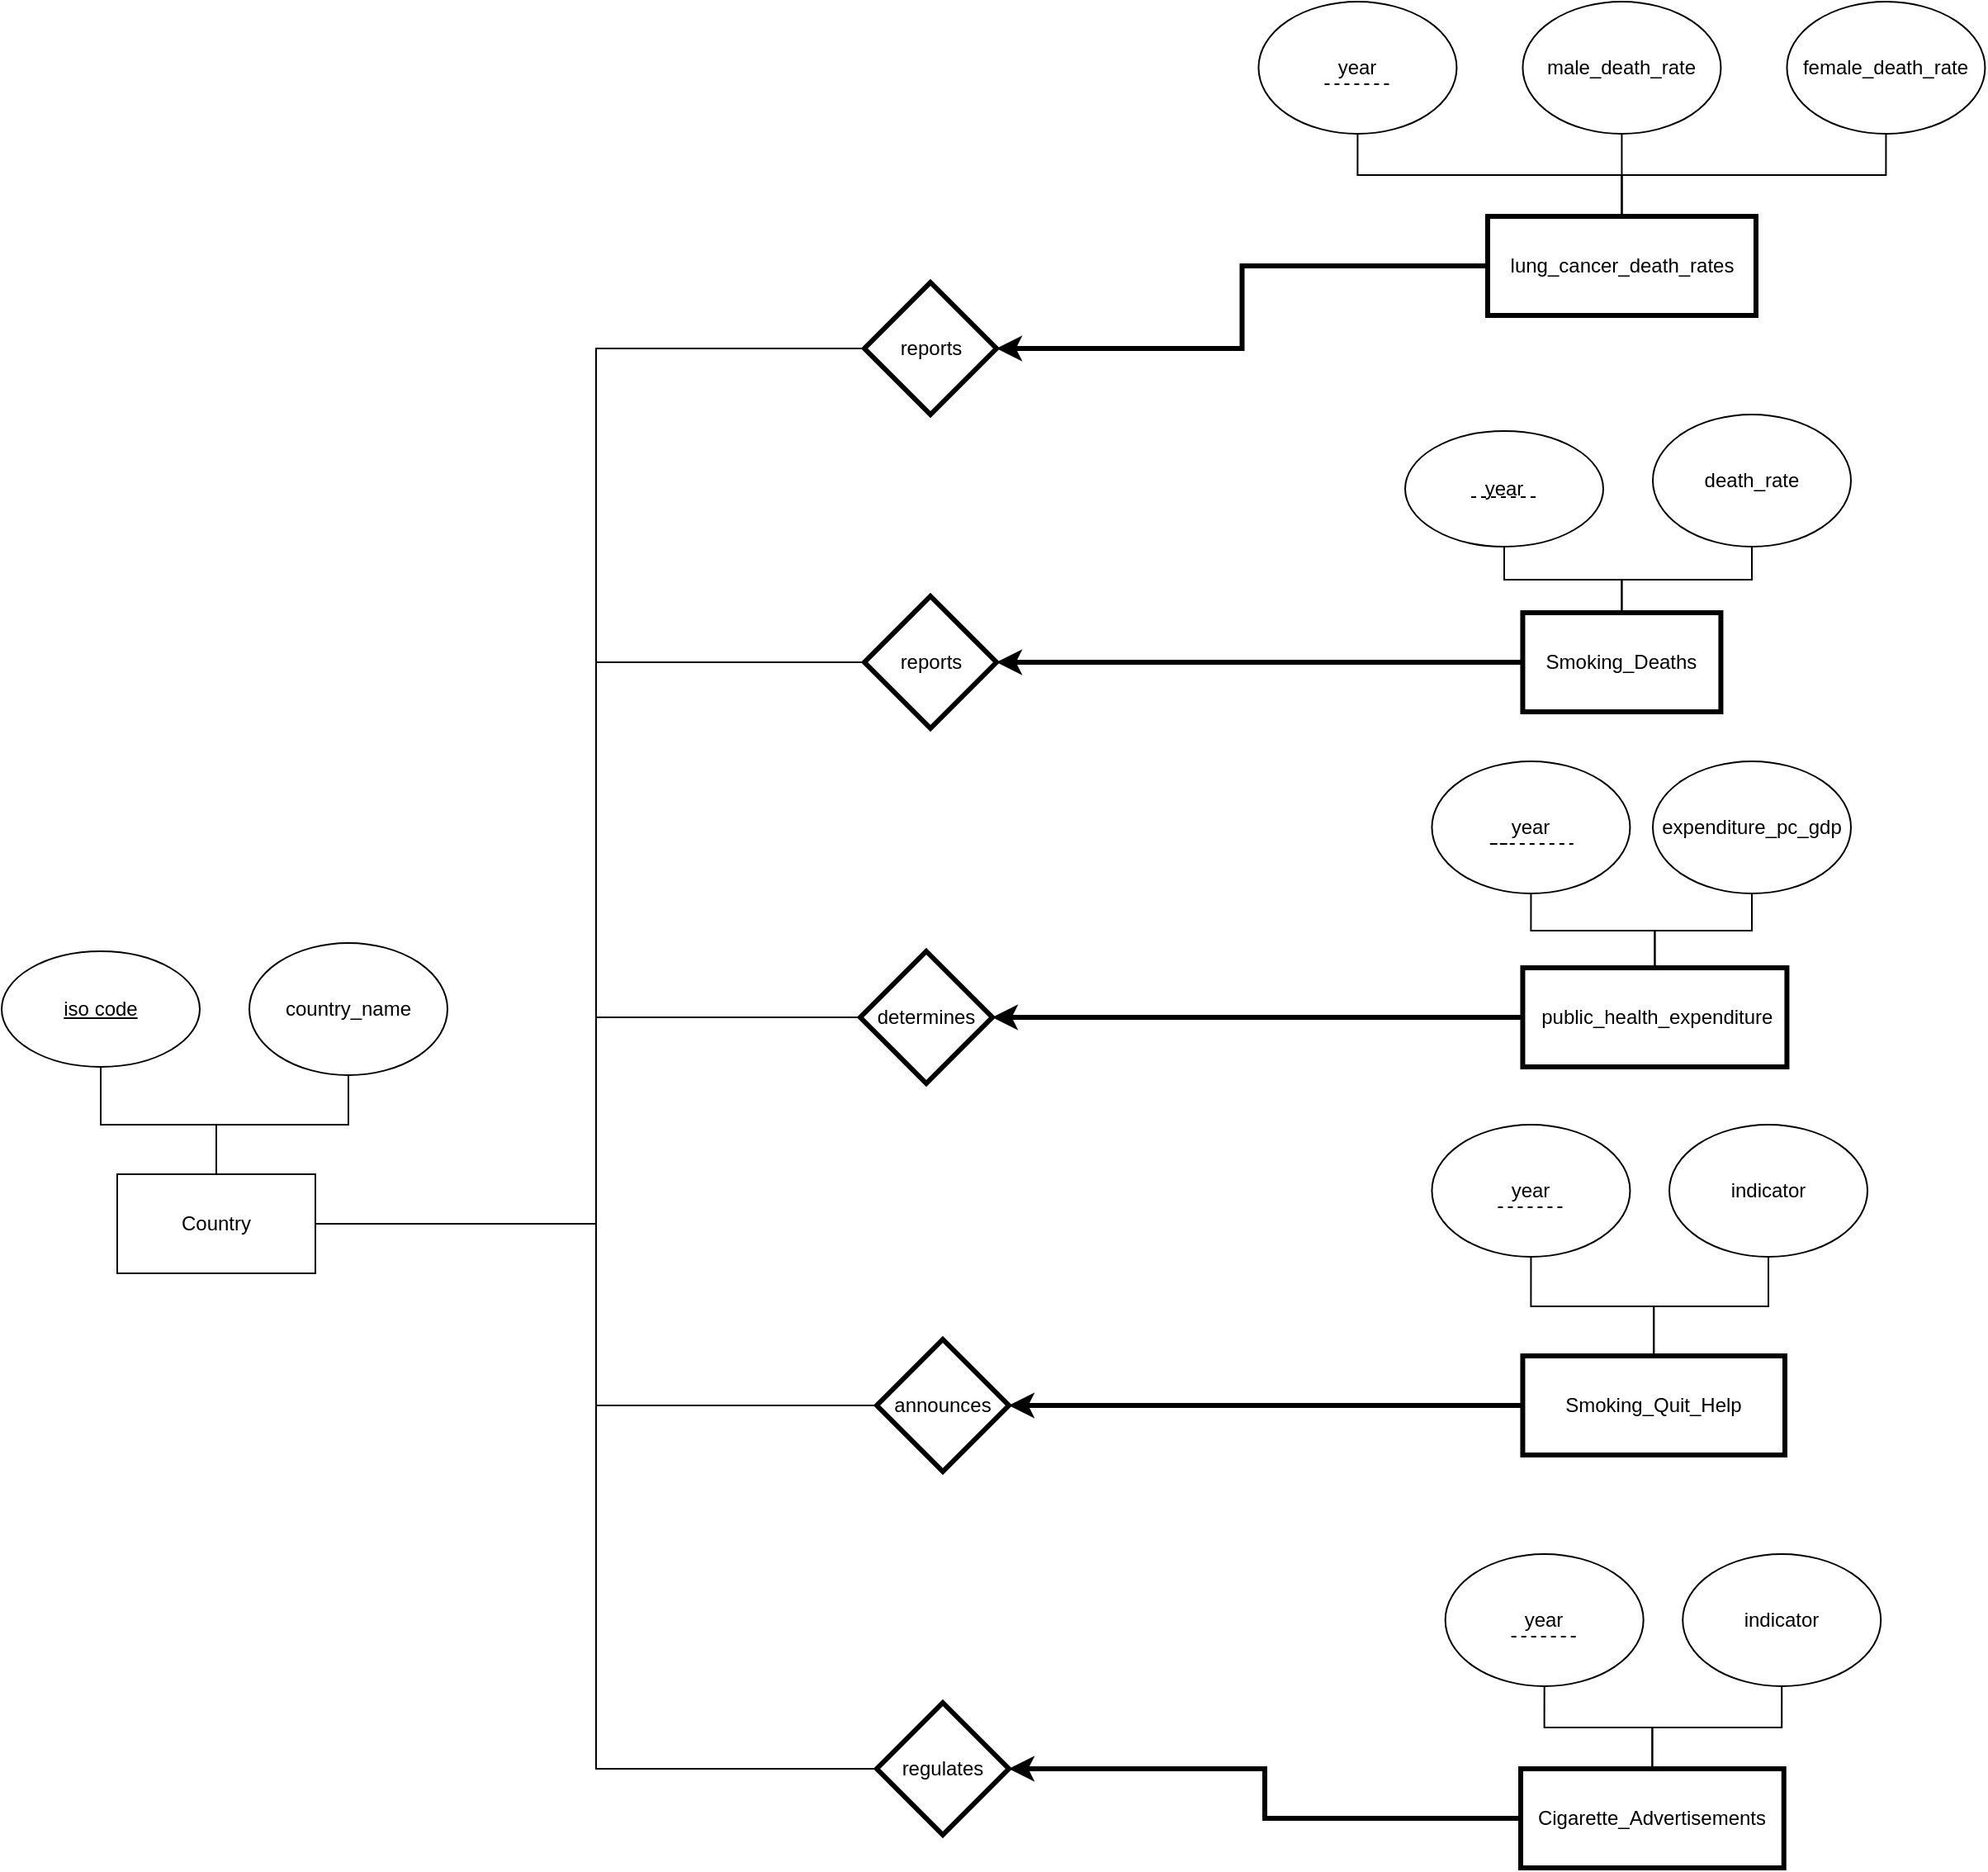 <mxfile version="21.0.6" type="device"><diagram name="Page-1" id="sv587zjd_rgfmMuYkYGV"><mxGraphModel dx="650" dy="1753" grid="1" gridSize="10" guides="1" tooltips="1" connect="1" arrows="1" fold="1" page="0" pageScale="1" pageWidth="850" pageHeight="1100" math="0" shadow="0"><root><mxCell id="0"/><mxCell id="1" parent="0"/><mxCell id="sQLYywJ3LYKJJNORJ99d-17" style="edgeStyle=orthogonalEdgeStyle;rounded=0;orthogonalLoop=1;jettySize=auto;html=1;exitX=0.5;exitY=1;exitDx=0;exitDy=0;entryX=0.5;entryY=0;entryDx=0;entryDy=0;strokeColor=none;" parent="1" source="sQLYywJ3LYKJJNORJ99d-1" edge="1"><mxGeometry relative="1" as="geometry"><mxPoint x="770" y="-20.0" as="targetPoint"/></mxGeometry></mxCell><mxCell id="sQLYywJ3LYKJJNORJ99d-67" style="edgeStyle=orthogonalEdgeStyle;rounded=0;orthogonalLoop=1;jettySize=auto;html=1;exitX=1;exitY=0.5;exitDx=0;exitDy=0;entryX=0;entryY=0.5;entryDx=0;entryDy=0;endArrow=none;endFill=0;" parent="1" source="sQLYywJ3LYKJJNORJ99d-1" target="sQLYywJ3LYKJJNORJ99d-63" edge="1"><mxGeometry relative="1" as="geometry"><Array as="points"><mxPoint x="1000" y="-90"/><mxPoint x="1000" y="-215"/></Array></mxGeometry></mxCell><mxCell id="lNp8Jz9AN_XF1t8I0hAS-19" style="edgeStyle=orthogonalEdgeStyle;rounded=0;orthogonalLoop=1;jettySize=auto;html=1;exitX=1;exitY=0.5;exitDx=0;exitDy=0;entryX=0;entryY=0.5;entryDx=0;entryDy=0;endArrow=none;endFill=0;" parent="1" source="sQLYywJ3LYKJJNORJ99d-1" target="lNp8Jz9AN_XF1t8I0hAS-5" edge="1"><mxGeometry relative="1" as="geometry"><Array as="points"><mxPoint x="1000" y="-90"/><mxPoint x="1000" y="-430"/></Array></mxGeometry></mxCell><mxCell id="lNp8Jz9AN_XF1t8I0hAS-20" style="edgeStyle=orthogonalEdgeStyle;rounded=0;orthogonalLoop=1;jettySize=auto;html=1;exitX=1;exitY=0.5;exitDx=0;exitDy=0;entryX=0;entryY=0.5;entryDx=0;entryDy=0;endArrow=none;endFill=0;" parent="1" source="sQLYywJ3LYKJJNORJ99d-1" target="lNp8Jz9AN_XF1t8I0hAS-10" edge="1"><mxGeometry relative="1" as="geometry"/></mxCell><mxCell id="lNp8Jz9AN_XF1t8I0hAS-24" style="edgeStyle=orthogonalEdgeStyle;rounded=0;orthogonalLoop=1;jettySize=auto;html=1;exitX=1;exitY=0.5;exitDx=0;exitDy=0;entryX=0;entryY=0.5;entryDx=0;entryDy=0;endArrow=none;endFill=0;" parent="1" source="sQLYywJ3LYKJJNORJ99d-1" target="lNp8Jz9AN_XF1t8I0hAS-18" edge="1"><mxGeometry relative="1" as="geometry"/></mxCell><mxCell id="M33N6PPKNnMFrrbQ_ERk-17" style="edgeStyle=orthogonalEdgeStyle;rounded=0;orthogonalLoop=1;jettySize=auto;html=1;exitX=1;exitY=0.5;exitDx=0;exitDy=0;entryX=0;entryY=0.5;entryDx=0;entryDy=0;endArrow=none;endFill=0;" parent="1" source="sQLYywJ3LYKJJNORJ99d-1" target="M33N6PPKNnMFrrbQ_ERk-4" edge="1"><mxGeometry relative="1" as="geometry"><Array as="points"><mxPoint x="1000" y="-90"/><mxPoint x="1000" y="-620"/></Array></mxGeometry></mxCell><mxCell id="sQLYywJ3LYKJJNORJ99d-1" value="Country" style="rounded=0;whiteSpace=wrap;html=1;" parent="1" vertex="1"><mxGeometry x="710" y="-120" width="120" height="60" as="geometry"/></mxCell><mxCell id="lNp8Jz9AN_XF1t8I0hAS-3" style="edgeStyle=orthogonalEdgeStyle;rounded=0;orthogonalLoop=1;jettySize=auto;html=1;exitX=0.5;exitY=0;exitDx=0;exitDy=0;entryX=0.5;entryY=1;entryDx=0;entryDy=0;endArrow=none;endFill=0;" parent="1" source="sQLYywJ3LYKJJNORJ99d-3" target="PwahK0Qhu_lff-O5Kxre-5" edge="1"><mxGeometry relative="1" as="geometry"/></mxCell><mxCell id="lNp8Jz9AN_XF1t8I0hAS-4" style="edgeStyle=orthogonalEdgeStyle;rounded=0;orthogonalLoop=1;jettySize=auto;html=1;exitX=0.5;exitY=0;exitDx=0;exitDy=0;entryX=0.5;entryY=1;entryDx=0;entryDy=0;endArrow=none;endFill=0;" parent="1" source="sQLYywJ3LYKJJNORJ99d-3" target="sQLYywJ3LYKJJNORJ99d-71" edge="1"><mxGeometry relative="1" as="geometry"><mxPoint x="1716.26" y="-500" as="targetPoint"/></mxGeometry></mxCell><mxCell id="8IqMPrpavoDB7Rlzsh7u-3" style="edgeStyle=orthogonalEdgeStyle;rounded=0;orthogonalLoop=1;jettySize=auto;html=1;exitX=0;exitY=0.5;exitDx=0;exitDy=0;entryX=1;entryY=0.5;entryDx=0;entryDy=0;strokeWidth=3;" parent="1" source="sQLYywJ3LYKJJNORJ99d-3" target="lNp8Jz9AN_XF1t8I0hAS-5" edge="1"><mxGeometry relative="1" as="geometry"/></mxCell><mxCell id="sQLYywJ3LYKJJNORJ99d-3" value="Smoking_Deaths" style="rounded=0;whiteSpace=wrap;html=1;strokeWidth=3;" parent="1" vertex="1"><mxGeometry x="1561.22" y="-460" width="120" height="60" as="geometry"/></mxCell><mxCell id="lNp8Jz9AN_XF1t8I0hAS-9" style="edgeStyle=orthogonalEdgeStyle;rounded=0;orthogonalLoop=1;jettySize=auto;html=1;exitX=0.5;exitY=0;exitDx=0;exitDy=0;entryX=0.5;entryY=1;entryDx=0;entryDy=0;endArrow=none;endFill=0;" parent="1" source="sQLYywJ3LYKJJNORJ99d-12" target="lNp8Jz9AN_XF1t8I0hAS-8" edge="1"><mxGeometry relative="1" as="geometry"/></mxCell><mxCell id="8IqMPrpavoDB7Rlzsh7u-4" style="edgeStyle=orthogonalEdgeStyle;rounded=0;orthogonalLoop=1;jettySize=auto;html=1;exitX=0;exitY=0.5;exitDx=0;exitDy=0;entryX=1;entryY=0.5;entryDx=0;entryDy=0;strokeWidth=3;" parent="1" source="sQLYywJ3LYKJJNORJ99d-12" target="sQLYywJ3LYKJJNORJ99d-63" edge="1"><mxGeometry relative="1" as="geometry"/></mxCell><mxCell id="sQLYywJ3LYKJJNORJ99d-12" value="&amp;nbsp;public_health_expenditure" style="rounded=0;whiteSpace=wrap;html=1;strokeWidth=3;" parent="1" vertex="1"><mxGeometry x="1561.22" y="-245" width="160" height="60" as="geometry"/></mxCell><mxCell id="lNp8Jz9AN_XF1t8I0hAS-2" style="edgeStyle=orthogonalEdgeStyle;rounded=0;orthogonalLoop=1;jettySize=auto;html=1;exitX=0.5;exitY=1;exitDx=0;exitDy=0;entryX=0.5;entryY=0;entryDx=0;entryDy=0;endArrow=none;endFill=0;" parent="1" source="sQLYywJ3LYKJJNORJ99d-24" target="sQLYywJ3LYKJJNORJ99d-1" edge="1"><mxGeometry relative="1" as="geometry"><Array as="points"><mxPoint x="850" y="-150"/><mxPoint x="770" y="-150"/></Array></mxGeometry></mxCell><mxCell id="sQLYywJ3LYKJJNORJ99d-24" value="country_name" style="ellipse;whiteSpace=wrap;html=1;" parent="1" vertex="1"><mxGeometry x="790" y="-260" width="120" height="80" as="geometry"/></mxCell><mxCell id="lNp8Jz9AN_XF1t8I0hAS-1" style="edgeStyle=orthogonalEdgeStyle;rounded=0;orthogonalLoop=1;jettySize=auto;html=1;exitX=0.5;exitY=1;exitDx=0;exitDy=0;entryX=0.5;entryY=0;entryDx=0;entryDy=0;endArrow=none;endFill=0;" parent="1" source="sQLYywJ3LYKJJNORJ99d-29" target="sQLYywJ3LYKJJNORJ99d-1" edge="1"><mxGeometry relative="1" as="geometry"><Array as="points"><mxPoint x="700" y="-150"/><mxPoint x="770" y="-150"/></Array></mxGeometry></mxCell><mxCell id="sQLYywJ3LYKJJNORJ99d-29" value="&lt;u&gt;iso code&lt;/u&gt;" style="ellipse;whiteSpace=wrap;html=1;" parent="1" vertex="1"><mxGeometry x="640" y="-255" width="120" height="70" as="geometry"/></mxCell><mxCell id="sQLYywJ3LYKJJNORJ99d-63" value="determines" style="rhombus;whiteSpace=wrap;html=1;strokeWidth=3;" parent="1" vertex="1"><mxGeometry x="1160" y="-255" width="80" height="80" as="geometry"/></mxCell><mxCell id="sQLYywJ3LYKJJNORJ99d-71" value="death_rate" style="ellipse;whiteSpace=wrap;html=1;" parent="1" vertex="1"><mxGeometry x="1640" y="-580" width="120" height="80" as="geometry"/></mxCell><mxCell id="sTVAGVph5H-VbRcEj3Ol-2" style="edgeStyle=orthogonalEdgeStyle;rounded=0;orthogonalLoop=1;jettySize=auto;html=1;exitX=0.5;exitY=1;exitDx=0;exitDy=0;entryX=0.5;entryY=0;entryDx=0;entryDy=0;endArrow=none;endFill=0;" parent="1" source="sTVAGVph5H-VbRcEj3Ol-1" target="sQLYywJ3LYKJJNORJ99d-12" edge="1"><mxGeometry relative="1" as="geometry"/></mxCell><mxCell id="sTVAGVph5H-VbRcEj3Ol-1" value="expenditure_pc_gdp" style="ellipse;whiteSpace=wrap;html=1;" parent="1" vertex="1"><mxGeometry x="1640" y="-370" width="120" height="80" as="geometry"/></mxCell><mxCell id="PwahK0Qhu_lff-O5Kxre-5" value="year" style="ellipse;whiteSpace=wrap;html=1;" parent="1" vertex="1"><mxGeometry x="1490" y="-570" width="120" height="70" as="geometry"/></mxCell><mxCell id="lNp8Jz9AN_XF1t8I0hAS-5" value="reports" style="rhombus;whiteSpace=wrap;html=1;strokeWidth=3;" parent="1" vertex="1"><mxGeometry x="1162.52" y="-470" width="80" height="80" as="geometry"/></mxCell><mxCell id="lNp8Jz9AN_XF1t8I0hAS-8" value="year" style="ellipse;whiteSpace=wrap;html=1;" parent="1" vertex="1"><mxGeometry x="1506.22" y="-370" width="120" height="80" as="geometry"/></mxCell><mxCell id="lNp8Jz9AN_XF1t8I0hAS-10" value="announces" style="rhombus;whiteSpace=wrap;html=1;strokeWidth=3;" parent="1" vertex="1"><mxGeometry x="1170" y="-20" width="80" height="80" as="geometry"/></mxCell><mxCell id="8IqMPrpavoDB7Rlzsh7u-5" style="edgeStyle=orthogonalEdgeStyle;rounded=0;orthogonalLoop=1;jettySize=auto;html=1;exitX=0;exitY=0.5;exitDx=0;exitDy=0;entryX=1;entryY=0.5;entryDx=0;entryDy=0;strokeWidth=3;" parent="1" source="lNp8Jz9AN_XF1t8I0hAS-12" target="lNp8Jz9AN_XF1t8I0hAS-10" edge="1"><mxGeometry relative="1" as="geometry"/></mxCell><mxCell id="lNp8Jz9AN_XF1t8I0hAS-12" value="Smoking_Quit_Help" style="rounded=0;whiteSpace=wrap;html=1;strokeWidth=3;" parent="1" vertex="1"><mxGeometry x="1561.22" y="-10" width="158.78" height="60" as="geometry"/></mxCell><mxCell id="lNp8Jz9AN_XF1t8I0hAS-22" style="edgeStyle=orthogonalEdgeStyle;rounded=0;orthogonalLoop=1;jettySize=auto;html=1;exitX=0.5;exitY=1;exitDx=0;exitDy=0;entryX=0.5;entryY=0;entryDx=0;entryDy=0;endArrow=none;endFill=0;" parent="1" source="lNp8Jz9AN_XF1t8I0hAS-14" target="lNp8Jz9AN_XF1t8I0hAS-12" edge="1"><mxGeometry relative="1" as="geometry"/></mxCell><mxCell id="lNp8Jz9AN_XF1t8I0hAS-14" value="year" style="ellipse;whiteSpace=wrap;html=1;" parent="1" vertex="1"><mxGeometry x="1506.22" y="-150" width="120" height="80" as="geometry"/></mxCell><mxCell id="lNp8Jz9AN_XF1t8I0hAS-21" style="edgeStyle=orthogonalEdgeStyle;rounded=0;orthogonalLoop=1;jettySize=auto;html=1;exitX=0.5;exitY=1;exitDx=0;exitDy=0;entryX=0.5;entryY=0;entryDx=0;entryDy=0;endArrow=none;endFill=0;" parent="1" source="lNp8Jz9AN_XF1t8I0hAS-15" target="lNp8Jz9AN_XF1t8I0hAS-12" edge="1"><mxGeometry relative="1" as="geometry"/></mxCell><mxCell id="lNp8Jz9AN_XF1t8I0hAS-15" value="indicator" style="ellipse;whiteSpace=wrap;html=1;" parent="1" vertex="1"><mxGeometry x="1650" y="-150" width="120" height="80" as="geometry"/></mxCell><mxCell id="lNp8Jz9AN_XF1t8I0hAS-18" value="regulates" style="rhombus;whiteSpace=wrap;html=1;strokeWidth=3;" parent="1" vertex="1"><mxGeometry x="1170" y="200" width="80" height="80" as="geometry"/></mxCell><mxCell id="lNp8Jz9AN_XF1t8I0hAS-29" style="edgeStyle=orthogonalEdgeStyle;rounded=0;orthogonalLoop=1;jettySize=auto;html=1;exitX=0.5;exitY=0;exitDx=0;exitDy=0;entryX=0.5;entryY=1;entryDx=0;entryDy=0;endArrow=none;endFill=0;" parent="1" source="lNp8Jz9AN_XF1t8I0hAS-23" target="lNp8Jz9AN_XF1t8I0hAS-28" edge="1"><mxGeometry relative="1" as="geometry"/></mxCell><mxCell id="lNp8Jz9AN_XF1t8I0hAS-30" style="edgeStyle=orthogonalEdgeStyle;rounded=0;orthogonalLoop=1;jettySize=auto;html=1;exitX=0.5;exitY=0;exitDx=0;exitDy=0;entryX=0.5;entryY=1;entryDx=0;entryDy=0;endArrow=none;endFill=0;" parent="1" source="lNp8Jz9AN_XF1t8I0hAS-23" target="lNp8Jz9AN_XF1t8I0hAS-26" edge="1"><mxGeometry relative="1" as="geometry"/></mxCell><mxCell id="8IqMPrpavoDB7Rlzsh7u-6" style="edgeStyle=orthogonalEdgeStyle;rounded=0;orthogonalLoop=1;jettySize=auto;html=1;exitX=0;exitY=0.5;exitDx=0;exitDy=0;entryX=1;entryY=0.5;entryDx=0;entryDy=0;strokeWidth=3;" parent="1" source="lNp8Jz9AN_XF1t8I0hAS-23" target="lNp8Jz9AN_XF1t8I0hAS-18" edge="1"><mxGeometry relative="1" as="geometry"/></mxCell><mxCell id="lNp8Jz9AN_XF1t8I0hAS-23" value="Cigarette_Advertisements" style="rounded=0;whiteSpace=wrap;html=1;strokeWidth=3;" parent="1" vertex="1"><mxGeometry x="1560" y="240" width="159.37" height="60" as="geometry"/></mxCell><mxCell id="lNp8Jz9AN_XF1t8I0hAS-26" value="year" style="ellipse;whiteSpace=wrap;html=1;" parent="1" vertex="1"><mxGeometry x="1514.33" y="110" width="120" height="80" as="geometry"/></mxCell><mxCell id="lNp8Jz9AN_XF1t8I0hAS-28" value="indicator" style="ellipse;whiteSpace=wrap;html=1;" parent="1" vertex="1"><mxGeometry x="1658.11" y="110" width="120" height="80" as="geometry"/></mxCell><mxCell id="8IqMPrpavoDB7Rlzsh7u-1" style="edgeStyle=orthogonalEdgeStyle;rounded=0;orthogonalLoop=1;jettySize=auto;html=1;exitX=0;exitY=0.5;exitDx=0;exitDy=0;entryX=1;entryY=0.5;entryDx=0;entryDy=0;strokeWidth=3;" parent="1" source="M33N6PPKNnMFrrbQ_ERk-2" target="M33N6PPKNnMFrrbQ_ERk-4" edge="1"><mxGeometry relative="1" as="geometry"/></mxCell><mxCell id="M33N6PPKNnMFrrbQ_ERk-2" value="lung_cancer_death_rates" style="rounded=0;whiteSpace=wrap;html=1;strokeWidth=3;" parent="1" vertex="1"><mxGeometry x="1539.96" y="-700" width="162.52" height="60" as="geometry"/></mxCell><mxCell id="M33N6PPKNnMFrrbQ_ERk-4" value="reports" style="rhombus;whiteSpace=wrap;html=1;strokeWidth=3;" parent="1" vertex="1"><mxGeometry x="1162.52" y="-660" width="80" height="80" as="geometry"/></mxCell><mxCell id="M33N6PPKNnMFrrbQ_ERk-11" style="edgeStyle=orthogonalEdgeStyle;rounded=0;orthogonalLoop=1;jettySize=auto;html=1;exitX=0.5;exitY=1;exitDx=0;exitDy=0;entryX=0.5;entryY=0;entryDx=0;entryDy=0;endArrow=none;endFill=0;" parent="1" source="M33N6PPKNnMFrrbQ_ERk-7" target="M33N6PPKNnMFrrbQ_ERk-2" edge="1"><mxGeometry relative="1" as="geometry"/></mxCell><mxCell id="M33N6PPKNnMFrrbQ_ERk-7" value="male_death_rate" style="ellipse;whiteSpace=wrap;html=1;" parent="1" vertex="1"><mxGeometry x="1561.22" y="-830" width="120" height="80" as="geometry"/></mxCell><mxCell id="M33N6PPKNnMFrrbQ_ERk-12" style="edgeStyle=orthogonalEdgeStyle;rounded=0;orthogonalLoop=1;jettySize=auto;html=1;exitX=0.5;exitY=1;exitDx=0;exitDy=0;entryX=0.5;entryY=0;entryDx=0;entryDy=0;endArrow=none;endFill=0;" parent="1" source="M33N6PPKNnMFrrbQ_ERk-8" target="M33N6PPKNnMFrrbQ_ERk-2" edge="1"><mxGeometry relative="1" as="geometry"/></mxCell><mxCell id="M33N6PPKNnMFrrbQ_ERk-8" value="female_death_rate" style="ellipse;whiteSpace=wrap;html=1;" parent="1" vertex="1"><mxGeometry x="1721.22" y="-830" width="120" height="80" as="geometry"/></mxCell><mxCell id="M33N6PPKNnMFrrbQ_ERk-10" style="edgeStyle=orthogonalEdgeStyle;rounded=0;orthogonalLoop=1;jettySize=auto;html=1;exitX=0.5;exitY=1;exitDx=0;exitDy=0;entryX=0.5;entryY=0;entryDx=0;entryDy=0;endArrow=none;endFill=0;" parent="1" source="M33N6PPKNnMFrrbQ_ERk-9" target="M33N6PPKNnMFrrbQ_ERk-2" edge="1"><mxGeometry relative="1" as="geometry"/></mxCell><mxCell id="M33N6PPKNnMFrrbQ_ERk-9" value="year" style="ellipse;whiteSpace=wrap;html=1;" parent="1" vertex="1"><mxGeometry x="1401.22" y="-830" width="120" height="80" as="geometry"/></mxCell><mxCell id="M33N6PPKNnMFrrbQ_ERk-18" value="" style="endArrow=none;dashed=1;html=1;rounded=0;" parent="1" edge="1"><mxGeometry width="50" height="50" relative="1" as="geometry"><mxPoint x="1441.22" y="-780" as="sourcePoint"/><mxPoint x="1481.22" y="-780" as="targetPoint"/></mxGeometry></mxCell><mxCell id="M33N6PPKNnMFrrbQ_ERk-19" value="" style="endArrow=none;dashed=1;html=1;rounded=0;" parent="1" edge="1"><mxGeometry width="50" height="50" relative="1" as="geometry"><mxPoint x="1530" y="-530" as="sourcePoint"/><mxPoint x="1570" y="-530" as="targetPoint"/></mxGeometry></mxCell><mxCell id="M33N6PPKNnMFrrbQ_ERk-20" value="" style="endArrow=none;dashed=1;html=1;rounded=0;" parent="1" edge="1"><mxGeometry width="50" height="50" relative="1" as="geometry"><mxPoint x="1551.83" y="-320" as="sourcePoint"/><mxPoint x="1591.83" y="-320" as="targetPoint"/><Array as="points"><mxPoint x="1540.61" y="-320"/></Array></mxGeometry></mxCell><mxCell id="M33N6PPKNnMFrrbQ_ERk-21" value="" style="endArrow=none;dashed=1;html=1;rounded=0;" parent="1" edge="1"><mxGeometry width="50" height="50" relative="1" as="geometry"><mxPoint x="1546.22" y="-100" as="sourcePoint"/><mxPoint x="1586.22" y="-100" as="targetPoint"/></mxGeometry></mxCell><mxCell id="M33N6PPKNnMFrrbQ_ERk-22" value="" style="endArrow=none;dashed=1;html=1;rounded=0;" parent="1" edge="1"><mxGeometry width="50" height="50" relative="1" as="geometry"><mxPoint x="1554.33" y="160" as="sourcePoint"/><mxPoint x="1594.33" y="160" as="targetPoint"/></mxGeometry></mxCell></root></mxGraphModel></diagram></mxfile>